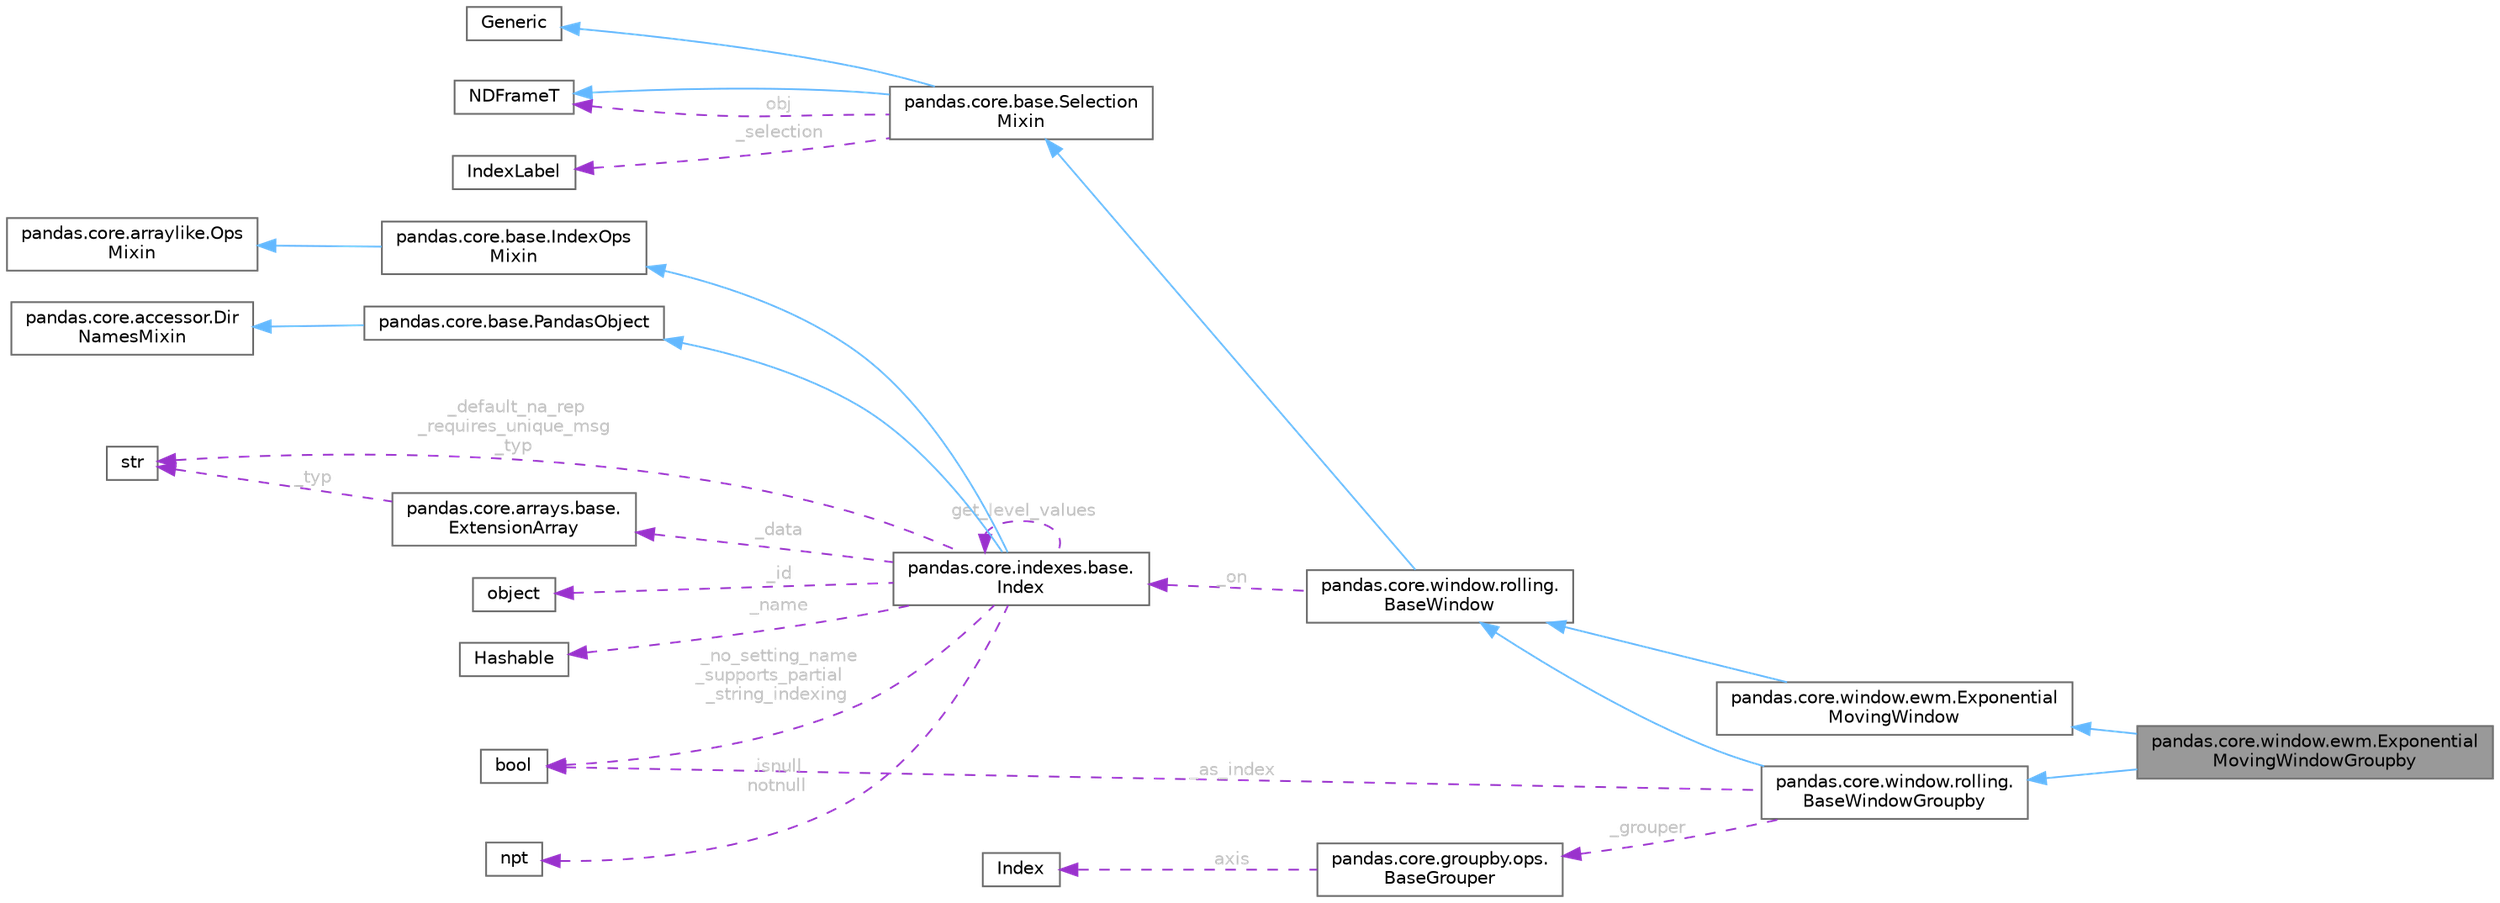 digraph "pandas.core.window.ewm.ExponentialMovingWindowGroupby"
{
 // LATEX_PDF_SIZE
  bgcolor="transparent";
  edge [fontname=Helvetica,fontsize=10,labelfontname=Helvetica,labelfontsize=10];
  node [fontname=Helvetica,fontsize=10,shape=box,height=0.2,width=0.4];
  rankdir="LR";
  Node1 [id="Node000001",label="pandas.core.window.ewm.Exponential\lMovingWindowGroupby",height=0.2,width=0.4,color="gray40", fillcolor="grey60", style="filled", fontcolor="black",tooltip=" "];
  Node2 -> Node1 [id="edge26_Node000001_Node000002",dir="back",color="steelblue1",style="solid",tooltip=" "];
  Node2 [id="Node000002",label="pandas.core.window.rolling.\lBaseWindowGroupby",height=0.2,width=0.4,color="gray40", fillcolor="white", style="filled",URL="$classpandas_1_1core_1_1window_1_1rolling_1_1BaseWindowGroupby.html",tooltip=" "];
  Node3 -> Node2 [id="edge27_Node000002_Node000003",dir="back",color="steelblue1",style="solid",tooltip=" "];
  Node3 [id="Node000003",label="pandas.core.window.rolling.\lBaseWindow",height=0.2,width=0.4,color="gray40", fillcolor="white", style="filled",URL="$classpandas_1_1core_1_1window_1_1rolling_1_1BaseWindow.html",tooltip=" "];
  Node4 -> Node3 [id="edge28_Node000003_Node000004",dir="back",color="steelblue1",style="solid",tooltip=" "];
  Node4 [id="Node000004",label="pandas.core.base.Selection\lMixin",height=0.2,width=0.4,color="gray40", fillcolor="white", style="filled",URL="$classpandas_1_1core_1_1base_1_1SelectionMixin.html",tooltip=" "];
  Node5 -> Node4 [id="edge29_Node000004_Node000005",dir="back",color="steelblue1",style="solid",tooltip=" "];
  Node5 [id="Node000005",label="Generic",height=0.2,width=0.4,color="gray40", fillcolor="white", style="filled",tooltip=" "];
  Node6 -> Node4 [id="edge30_Node000004_Node000006",dir="back",color="steelblue1",style="solid",tooltip=" "];
  Node6 [id="Node000006",label="NDFrameT",height=0.2,width=0.4,color="gray40", fillcolor="white", style="filled",tooltip=" "];
  Node6 -> Node4 [id="edge31_Node000004_Node000006",dir="back",color="darkorchid3",style="dashed",tooltip=" ",label=" obj",fontcolor="grey" ];
  Node7 -> Node4 [id="edge32_Node000004_Node000007",dir="back",color="darkorchid3",style="dashed",tooltip=" ",label=" _selection",fontcolor="grey" ];
  Node7 [id="Node000007",label="IndexLabel",height=0.2,width=0.4,color="gray40", fillcolor="white", style="filled",tooltip=" "];
  Node8 -> Node3 [id="edge33_Node000003_Node000008",dir="back",color="darkorchid3",style="dashed",tooltip=" ",label=" _on",fontcolor="grey" ];
  Node8 [id="Node000008",label="pandas.core.indexes.base.\lIndex",height=0.2,width=0.4,color="gray40", fillcolor="white", style="filled",URL="$classpandas_1_1core_1_1indexes_1_1base_1_1Index.html",tooltip=" "];
  Node9 -> Node8 [id="edge34_Node000008_Node000009",dir="back",color="steelblue1",style="solid",tooltip=" "];
  Node9 [id="Node000009",label="pandas.core.base.IndexOps\lMixin",height=0.2,width=0.4,color="gray40", fillcolor="white", style="filled",URL="$classpandas_1_1core_1_1base_1_1IndexOpsMixin.html",tooltip=" "];
  Node10 -> Node9 [id="edge35_Node000009_Node000010",dir="back",color="steelblue1",style="solid",tooltip=" "];
  Node10 [id="Node000010",label="pandas.core.arraylike.Ops\lMixin",height=0.2,width=0.4,color="gray40", fillcolor="white", style="filled",URL="$classpandas_1_1core_1_1arraylike_1_1OpsMixin.html",tooltip=" "];
  Node11 -> Node8 [id="edge36_Node000008_Node000011",dir="back",color="steelblue1",style="solid",tooltip=" "];
  Node11 [id="Node000011",label="pandas.core.base.PandasObject",height=0.2,width=0.4,color="gray40", fillcolor="white", style="filled",URL="$classpandas_1_1core_1_1base_1_1PandasObject.html",tooltip=" "];
  Node12 -> Node11 [id="edge37_Node000011_Node000012",dir="back",color="steelblue1",style="solid",tooltip=" "];
  Node12 [id="Node000012",label="pandas.core.accessor.Dir\lNamesMixin",height=0.2,width=0.4,color="gray40", fillcolor="white", style="filled",URL="$classpandas_1_1core_1_1accessor_1_1DirNamesMixin.html",tooltip=" "];
  Node13 -> Node8 [id="edge38_Node000008_Node000013",dir="back",color="darkorchid3",style="dashed",tooltip=" ",label=" _default_na_rep\n_requires_unique_msg\n_typ",fontcolor="grey" ];
  Node13 [id="Node000013",label="str",height=0.2,width=0.4,color="gray40", fillcolor="white", style="filled",tooltip=" "];
  Node14 -> Node8 [id="edge39_Node000008_Node000014",dir="back",color="darkorchid3",style="dashed",tooltip=" ",label=" _data",fontcolor="grey" ];
  Node14 [id="Node000014",label="pandas.core.arrays.base.\lExtensionArray",height=0.2,width=0.4,color="gray40", fillcolor="white", style="filled",URL="$classpandas_1_1core_1_1arrays_1_1base_1_1ExtensionArray.html",tooltip=" "];
  Node13 -> Node14 [id="edge40_Node000014_Node000013",dir="back",color="darkorchid3",style="dashed",tooltip=" ",label=" _typ",fontcolor="grey" ];
  Node15 -> Node8 [id="edge41_Node000008_Node000015",dir="back",color="darkorchid3",style="dashed",tooltip=" ",label=" _id",fontcolor="grey" ];
  Node15 [id="Node000015",label="object",height=0.2,width=0.4,color="gray40", fillcolor="white", style="filled",tooltip=" "];
  Node16 -> Node8 [id="edge42_Node000008_Node000016",dir="back",color="darkorchid3",style="dashed",tooltip=" ",label=" _name",fontcolor="grey" ];
  Node16 [id="Node000016",label="Hashable",height=0.2,width=0.4,color="gray40", fillcolor="white", style="filled",tooltip=" "];
  Node17 -> Node8 [id="edge43_Node000008_Node000017",dir="back",color="darkorchid3",style="dashed",tooltip=" ",label=" _no_setting_name\n_supports_partial\l_string_indexing",fontcolor="grey" ];
  Node17 [id="Node000017",label="bool",height=0.2,width=0.4,color="gray40", fillcolor="white", style="filled",tooltip=" "];
  Node8 -> Node8 [id="edge44_Node000008_Node000008",dir="back",color="darkorchid3",style="dashed",tooltip=" ",label=" get_level_values",fontcolor="grey" ];
  Node18 -> Node8 [id="edge45_Node000008_Node000018",dir="back",color="darkorchid3",style="dashed",tooltip=" ",label=" isnull\nnotnull",fontcolor="grey" ];
  Node18 [id="Node000018",label="npt",height=0.2,width=0.4,color="gray40", fillcolor="white", style="filled",tooltip=" "];
  Node19 -> Node2 [id="edge46_Node000002_Node000019",dir="back",color="darkorchid3",style="dashed",tooltip=" ",label=" _grouper",fontcolor="grey" ];
  Node19 [id="Node000019",label="pandas.core.groupby.ops.\lBaseGrouper",height=0.2,width=0.4,color="gray40", fillcolor="white", style="filled",URL="$classpandas_1_1core_1_1groupby_1_1ops_1_1BaseGrouper.html",tooltip=" "];
  Node20 -> Node19 [id="edge47_Node000019_Node000020",dir="back",color="darkorchid3",style="dashed",tooltip=" ",label=" axis",fontcolor="grey" ];
  Node20 [id="Node000020",label="Index",height=0.2,width=0.4,color="gray40", fillcolor="white", style="filled",tooltip=" "];
  Node17 -> Node2 [id="edge48_Node000002_Node000017",dir="back",color="darkorchid3",style="dashed",tooltip=" ",label=" _as_index",fontcolor="grey" ];
  Node21 -> Node1 [id="edge49_Node000001_Node000021",dir="back",color="steelblue1",style="solid",tooltip=" "];
  Node21 [id="Node000021",label="pandas.core.window.ewm.Exponential\lMovingWindow",height=0.2,width=0.4,color="gray40", fillcolor="white", style="filled",URL="$classpandas_1_1core_1_1window_1_1ewm_1_1ExponentialMovingWindow.html",tooltip=" "];
  Node3 -> Node21 [id="edge50_Node000021_Node000003",dir="back",color="steelblue1",style="solid",tooltip=" "];
}
